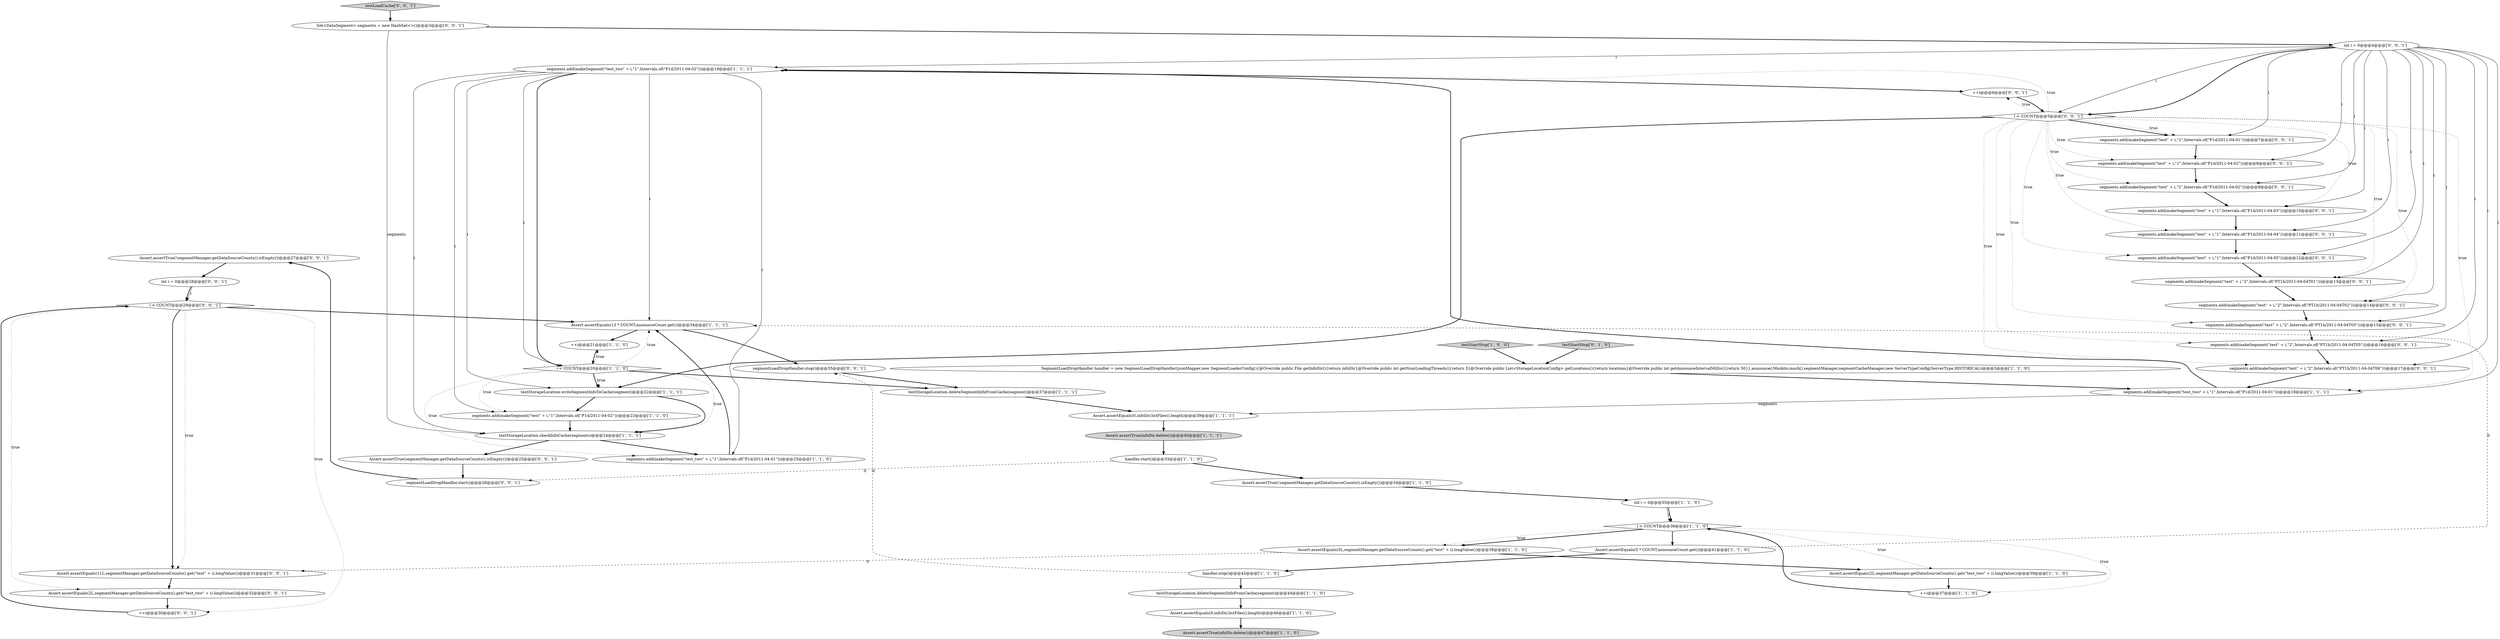 digraph {
49 [style = filled, label = "Assert.assertTrue(!segmentManager.getDataSourceCounts().isEmpty())@@@27@@@['0', '0', '1']", fillcolor = white, shape = ellipse image = "AAA0AAABBB3BBB"];
16 [style = filled, label = "testStorageLocation.deleteSegmentInfoFromCache(segment)@@@37@@@['1', '1', '1']", fillcolor = white, shape = ellipse image = "AAA0AAABBB1BBB"];
21 [style = filled, label = "Assert.assertEquals(0,infoDir.listFiles().length)@@@39@@@['1', '1', '1']", fillcolor = white, shape = ellipse image = "AAA0AAABBB1BBB"];
40 [style = filled, label = "int i = 0@@@4@@@['0', '0', '1']", fillcolor = white, shape = ellipse image = "AAA0AAABBB3BBB"];
6 [style = filled, label = "i < COUNT@@@36@@@['1', '1', '0']", fillcolor = white, shape = diamond image = "AAA0AAABBB1BBB"];
44 [style = filled, label = "++i@@@6@@@['0', '0', '1']", fillcolor = white, shape = ellipse image = "AAA0AAABBB3BBB"];
51 [style = filled, label = "Assert.assertEquals(11L,segmentManager.getDataSourceCounts().get(\"test\" + i).longValue())@@@31@@@['0', '0', '1']", fillcolor = white, shape = ellipse image = "AAA0AAABBB3BBB"];
50 [style = filled, label = "i < COUNT@@@5@@@['0', '0', '1']", fillcolor = white, shape = diamond image = "AAA0AAABBB3BBB"];
15 [style = filled, label = "testStorageLocation.checkInfoCache(segments)@@@24@@@['1', '1', '1']", fillcolor = white, shape = ellipse image = "AAA0AAABBB1BBB"];
38 [style = filled, label = "int i = 0@@@28@@@['0', '0', '1']", fillcolor = white, shape = ellipse image = "AAA0AAABBB3BBB"];
5 [style = filled, label = "Assert.assertEquals(5 * COUNT,announceCount.get())@@@41@@@['1', '1', '0']", fillcolor = white, shape = ellipse image = "AAA0AAABBB1BBB"];
10 [style = filled, label = "segments.add(makeSegment(\"test_two\" + i,\"1\",Intervals.of(\"P1d/2011-04-02\")))@@@19@@@['1', '1', '1']", fillcolor = white, shape = ellipse image = "AAA0AAABBB1BBB"];
34 [style = filled, label = "testLoadCache['0', '0', '1']", fillcolor = lightgray, shape = diamond image = "AAA0AAABBB3BBB"];
39 [style = filled, label = "Assert.assertEquals(2L,segmentManager.getDataSourceCounts().get(\"test_two\" + i).longValue())@@@32@@@['0', '0', '1']", fillcolor = white, shape = ellipse image = "AAA0AAABBB3BBB"];
20 [style = filled, label = "Assert.assertTrue(!segmentManager.getDataSourceCounts().isEmpty())@@@34@@@['1', '1', '0']", fillcolor = white, shape = ellipse image = "AAA0AAABBB1BBB"];
42 [style = filled, label = "segments.add(makeSegment(\"test\" + i,\"2\",Intervals.of(\"PT1h/2011-04-04T01\")))@@@13@@@['0', '0', '1']", fillcolor = white, shape = ellipse image = "AAA0AAABBB3BBB"];
0 [style = filled, label = "segments.add(makeSegment(\"test_two\" + i,\"1\",Intervals.of(\"P1d/2011-04-01\")))@@@25@@@['1', '1', '0']", fillcolor = white, shape = ellipse image = "AAA0AAABBB1BBB"];
11 [style = filled, label = "segments.add(makeSegment(\"test\" + i,\"1\",Intervals.of(\"P1d/2011-04-02\")))@@@23@@@['1', '1', '0']", fillcolor = white, shape = ellipse image = "AAA0AAABBB1BBB"];
30 [style = filled, label = "segments.add(makeSegment(\"test\" + i,\"1\",Intervals.of(\"P1d/2011-04-05\")))@@@12@@@['0', '0', '1']", fillcolor = white, shape = ellipse image = "AAA0AAABBB3BBB"];
22 [style = filled, label = "Assert.assertEquals(0,infoDir.listFiles().length)@@@46@@@['1', '1', '0']", fillcolor = white, shape = ellipse image = "AAA0AAABBB1BBB"];
3 [style = filled, label = "Assert.assertEquals(3L,segmentManager.getDataSourceCounts().get(\"test\" + i).longValue())@@@38@@@['1', '1', '0']", fillcolor = white, shape = ellipse image = "AAA0AAABBB1BBB"];
41 [style = filled, label = "Assert.assertTrue(segmentManager.getDataSourceCounts().isEmpty())@@@25@@@['0', '0', '1']", fillcolor = white, shape = ellipse image = "AAA0AAABBB3BBB"];
43 [style = filled, label = "segments.add(makeSegment(\"test\" + i,\"2\",Intervals.of(\"PT1h/2011-04-04T03\")))@@@15@@@['0', '0', '1']", fillcolor = white, shape = ellipse image = "AAA0AAABBB3BBB"];
23 [style = filled, label = "int i = 0@@@35@@@['1', '1', '0']", fillcolor = white, shape = ellipse image = "AAA0AAABBB1BBB"];
45 [style = filled, label = "segments.add(makeSegment(\"test\" + i,\"1\",Intervals.of(\"P1d/2011-04-03\")))@@@10@@@['0', '0', '1']", fillcolor = white, shape = ellipse image = "AAA0AAABBB3BBB"];
33 [style = filled, label = "segments.add(makeSegment(\"test\" + i,\"1\",Intervals.of(\"P1d/2011-04-02\")))@@@8@@@['0', '0', '1']", fillcolor = white, shape = ellipse image = "AAA0AAABBB3BBB"];
25 [style = filled, label = "testStartStop['1', '0', '0']", fillcolor = lightgray, shape = diamond image = "AAA0AAABBB1BBB"];
27 [style = filled, label = "Set<DataSegment> segments = new HashSet<>()@@@3@@@['0', '0', '1']", fillcolor = white, shape = ellipse image = "AAA0AAABBB3BBB"];
24 [style = filled, label = "i < COUNT@@@20@@@['1', '1', '0']", fillcolor = white, shape = diamond image = "AAA0AAABBB1BBB"];
37 [style = filled, label = "segments.add(makeSegment(\"test\" + i,\"1\",Intervals.of(\"P1d/2011-04-04\")))@@@11@@@['0', '0', '1']", fillcolor = white, shape = ellipse image = "AAA0AAABBB3BBB"];
1 [style = filled, label = "Assert.assertEquals(13 * COUNT,announceCount.get())@@@34@@@['1', '1', '1']", fillcolor = white, shape = ellipse image = "AAA0AAABBB1BBB"];
19 [style = filled, label = "segments.add(makeSegment(\"test_two\" + i,\"1\",Intervals.of(\"P1d/2011-04-01\")))@@@18@@@['1', '1', '1']", fillcolor = white, shape = ellipse image = "AAA0AAABBB1BBB"];
12 [style = filled, label = "Assert.assertTrue(infoDir.delete())@@@40@@@['1', '1', '1']", fillcolor = lightgray, shape = ellipse image = "AAA0AAABBB1BBB"];
26 [style = filled, label = "testStartStop['0', '1', '0']", fillcolor = lightgray, shape = diamond image = "AAA0AAABBB2BBB"];
46 [style = filled, label = "segmentLoadDropHandler.start()@@@26@@@['0', '0', '1']", fillcolor = white, shape = ellipse image = "AAA0AAABBB3BBB"];
14 [style = filled, label = "testStorageLocation.writeSegmentInfoToCache(segment)@@@22@@@['1', '1', '1']", fillcolor = white, shape = ellipse image = "AAA0AAABBB1BBB"];
18 [style = filled, label = "++i@@@37@@@['1', '1', '0']", fillcolor = white, shape = ellipse image = "AAA0AAABBB1BBB"];
32 [style = filled, label = "segments.add(makeSegment(\"test\" + i,\"1\",Intervals.of(\"P1d/2011-04-01\")))@@@7@@@['0', '0', '1']", fillcolor = white, shape = ellipse image = "AAA0AAABBB3BBB"];
47 [style = filled, label = "segments.add(makeSegment(\"test\" + i,\"2\",Intervals.of(\"PT1h/2011-04-04T06\")))@@@17@@@['0', '0', '1']", fillcolor = white, shape = ellipse image = "AAA0AAABBB3BBB"];
28 [style = filled, label = "segmentLoadDropHandler.stop()@@@35@@@['0', '0', '1']", fillcolor = white, shape = ellipse image = "AAA0AAABBB3BBB"];
31 [style = filled, label = "segments.add(makeSegment(\"test\" + i,\"2\",Intervals.of(\"P1d/2011-04-02\")))@@@9@@@['0', '0', '1']", fillcolor = white, shape = ellipse image = "AAA0AAABBB3BBB"];
7 [style = filled, label = "Assert.assertTrue(infoDir.delete())@@@47@@@['1', '1', '0']", fillcolor = lightgray, shape = ellipse image = "AAA0AAABBB1BBB"];
9 [style = filled, label = "testStorageLocation.deleteSegmentInfoFromCache(segment)@@@44@@@['1', '1', '0']", fillcolor = white, shape = ellipse image = "AAA0AAABBB1BBB"];
4 [style = filled, label = "++i@@@21@@@['1', '1', '0']", fillcolor = white, shape = ellipse image = "AAA0AAABBB1BBB"];
48 [style = filled, label = "i < COUNT@@@29@@@['0', '0', '1']", fillcolor = white, shape = diamond image = "AAA0AAABBB3BBB"];
8 [style = filled, label = "handler.stop()@@@42@@@['1', '1', '0']", fillcolor = white, shape = ellipse image = "AAA0AAABBB1BBB"];
29 [style = filled, label = "segments.add(makeSegment(\"test\" + i,\"2\",Intervals.of(\"PT1h/2011-04-04T02\")))@@@14@@@['0', '0', '1']", fillcolor = white, shape = ellipse image = "AAA0AAABBB3BBB"];
35 [style = filled, label = "segments.add(makeSegment(\"test\" + i,\"2\",Intervals.of(\"PT1h/2011-04-04T05\")))@@@16@@@['0', '0', '1']", fillcolor = white, shape = ellipse image = "AAA0AAABBB3BBB"];
2 [style = filled, label = "Assert.assertEquals(2L,segmentManager.getDataSourceCounts().get(\"test_two\" + i).longValue())@@@39@@@['1', '1', '0']", fillcolor = white, shape = ellipse image = "AAA0AAABBB1BBB"];
13 [style = filled, label = "SegmentLoadDropHandler handler = new SegmentLoadDropHandler(jsonMapper,new SegmentLoaderConfig(){@Override public File getInfoDir(){return infoDir}@Override public int getNumLoadingThreads(){return 5}@Override public List<StorageLocationConfig> getLocations(){return locations}@Override public int getAnnounceIntervalMillis(){return 50}},announcer,Mockito.mock(),segmentManager,segmentCacheManager,new ServerTypeConfig(ServerType.HISTORICAL))@@@3@@@['1', '1', '0']", fillcolor = white, shape = ellipse image = "AAA0AAABBB1BBB"];
17 [style = filled, label = "handler.start()@@@33@@@['1', '1', '0']", fillcolor = white, shape = ellipse image = "AAA0AAABBB1BBB"];
36 [style = filled, label = "++i@@@30@@@['0', '0', '1']", fillcolor = white, shape = ellipse image = "AAA0AAABBB3BBB"];
20->23 [style = bold, label=""];
28->16 [style = bold, label=""];
10->24 [style = bold, label=""];
50->35 [style = dotted, label="true"];
50->19 [style = dotted, label="true"];
40->31 [style = solid, label="i"];
14->11 [style = bold, label=""];
50->45 [style = dotted, label="true"];
4->24 [style = bold, label=""];
15->0 [style = bold, label=""];
37->30 [style = bold, label=""];
48->39 [style = dotted, label="true"];
10->0 [style = solid, label="i"];
25->13 [style = bold, label=""];
27->15 [style = solid, label="segments"];
6->5 [style = bold, label=""];
40->32 [style = solid, label="i"];
10->14 [style = solid, label="i"];
50->14 [style = bold, label=""];
38->48 [style = solid, label="i"];
24->14 [style = bold, label=""];
10->1 [style = solid, label="i"];
40->45 [style = solid, label="i"];
41->46 [style = bold, label=""];
40->10 [style = solid, label="i"];
24->4 [style = dotted, label="true"];
19->21 [style = solid, label="segments"];
40->50 [style = bold, label=""];
40->43 [style = solid, label="i"];
50->32 [style = bold, label=""];
40->30 [style = solid, label="i"];
33->31 [style = bold, label=""];
26->13 [style = bold, label=""];
50->44 [style = dotted, label="true"];
48->1 [style = bold, label=""];
40->50 [style = solid, label="i"];
40->47 [style = solid, label="i"];
39->36 [style = bold, label=""];
10->11 [style = solid, label="i"];
44->50 [style = bold, label=""];
15->41 [style = bold, label=""];
3->51 [style = dashed, label="0"];
38->48 [style = bold, label=""];
40->33 [style = solid, label="i"];
1->4 [style = bold, label=""];
17->46 [style = dashed, label="0"];
24->15 [style = dotted, label="true"];
32->33 [style = bold, label=""];
40->37 [style = solid, label="i"];
35->47 [style = bold, label=""];
30->42 [style = bold, label=""];
18->6 [style = bold, label=""];
42->29 [style = bold, label=""];
5->1 [style = dashed, label="0"];
8->28 [style = dashed, label="0"];
51->39 [style = bold, label=""];
5->8 [style = bold, label=""];
40->19 [style = solid, label="i"];
49->38 [style = bold, label=""];
13->19 [style = bold, label=""];
24->14 [style = dotted, label="true"];
50->37 [style = dotted, label="true"];
3->2 [style = bold, label=""];
1->28 [style = bold, label=""];
24->11 [style = dotted, label="true"];
47->19 [style = bold, label=""];
31->45 [style = bold, label=""];
48->36 [style = dotted, label="true"];
11->15 [style = bold, label=""];
17->20 [style = bold, label=""];
10->44 [style = bold, label=""];
10->15 [style = solid, label="i"];
50->43 [style = dotted, label="true"];
50->30 [style = dotted, label="true"];
50->33 [style = dotted, label="true"];
43->35 [style = bold, label=""];
12->17 [style = bold, label=""];
23->6 [style = bold, label=""];
24->16 [style = bold, label=""];
6->3 [style = bold, label=""];
50->47 [style = dotted, label="true"];
6->18 [style = dotted, label="true"];
23->6 [style = solid, label="i"];
24->1 [style = dotted, label="true"];
36->48 [style = bold, label=""];
14->15 [style = bold, label=""];
40->29 [style = solid, label="i"];
50->29 [style = dotted, label="true"];
9->22 [style = bold, label=""];
50->42 [style = dotted, label="true"];
46->49 [style = bold, label=""];
19->10 [style = bold, label=""];
8->9 [style = bold, label=""];
24->0 [style = dotted, label="true"];
48->51 [style = dotted, label="true"];
48->51 [style = bold, label=""];
50->10 [style = dotted, label="true"];
40->42 [style = solid, label="i"];
50->31 [style = dotted, label="true"];
10->24 [style = solid, label="i"];
0->1 [style = bold, label=""];
21->12 [style = bold, label=""];
27->40 [style = bold, label=""];
29->43 [style = bold, label=""];
16->21 [style = bold, label=""];
2->18 [style = bold, label=""];
22->7 [style = bold, label=""];
6->3 [style = dotted, label="true"];
45->37 [style = bold, label=""];
40->35 [style = solid, label="i"];
6->2 [style = dotted, label="true"];
50->32 [style = dotted, label="true"];
34->27 [style = bold, label=""];
}
